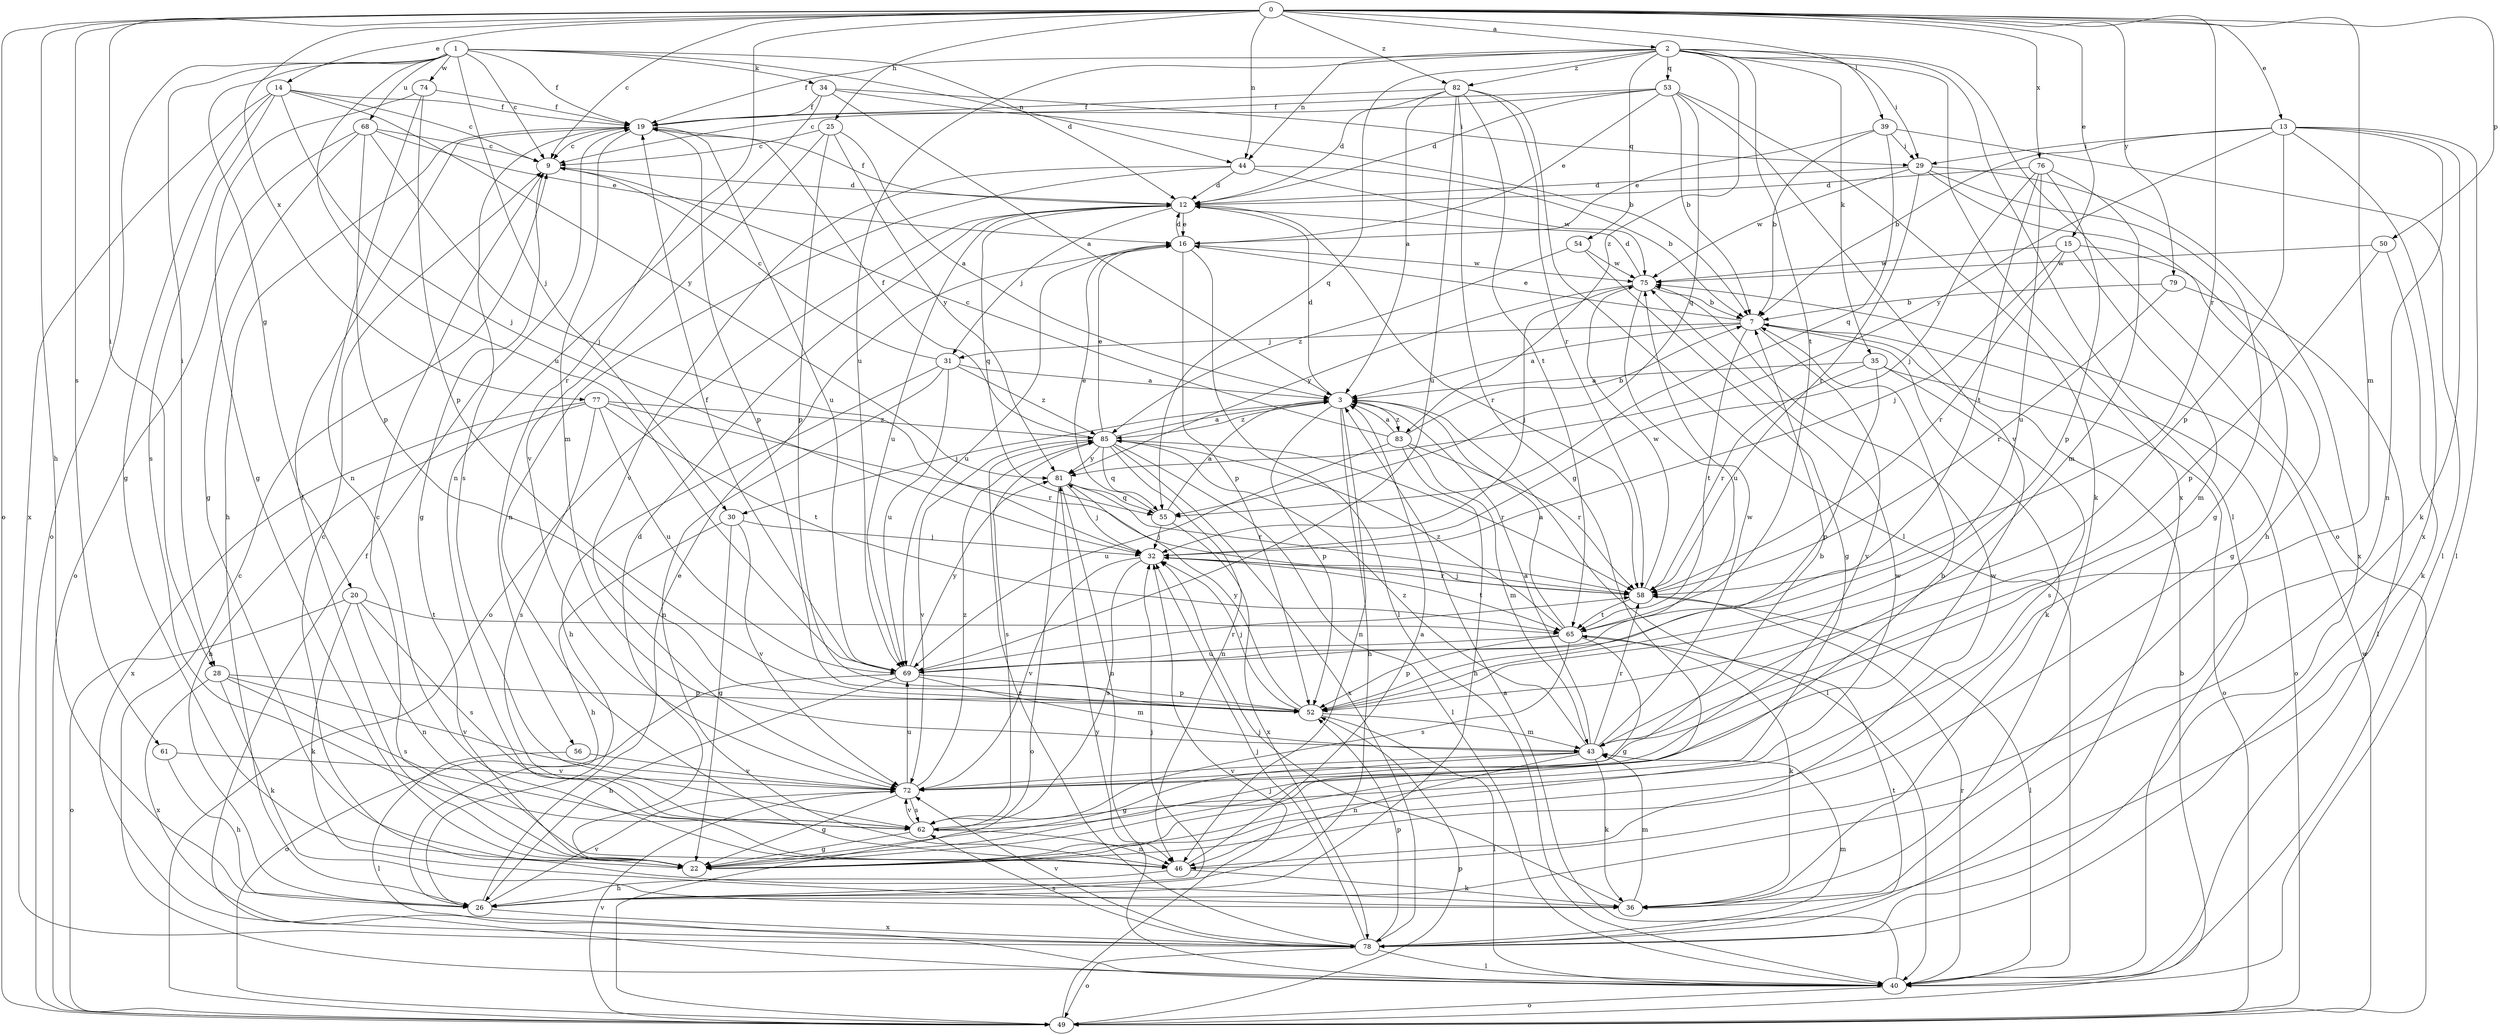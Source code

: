strict digraph  {
0;
1;
2;
3;
7;
9;
12;
13;
14;
15;
16;
19;
20;
22;
25;
26;
28;
29;
30;
31;
32;
34;
35;
36;
39;
40;
43;
44;
46;
49;
50;
52;
53;
54;
55;
56;
58;
61;
62;
65;
68;
69;
72;
74;
75;
76;
77;
78;
79;
81;
82;
83;
85;
0 -> 2  [label=a];
0 -> 9  [label=c];
0 -> 13  [label=e];
0 -> 14  [label=e];
0 -> 15  [label=e];
0 -> 25  [label=h];
0 -> 26  [label=h];
0 -> 28  [label=i];
0 -> 39  [label=l];
0 -> 43  [label=m];
0 -> 44  [label=n];
0 -> 49  [label=o];
0 -> 50  [label=p];
0 -> 56  [label=r];
0 -> 58  [label=r];
0 -> 61  [label=s];
0 -> 76  [label=x];
0 -> 77  [label=x];
0 -> 79  [label=y];
0 -> 82  [label=z];
1 -> 9  [label=c];
1 -> 12  [label=d];
1 -> 19  [label=f];
1 -> 20  [label=g];
1 -> 28  [label=i];
1 -> 30  [label=j];
1 -> 34  [label=k];
1 -> 44  [label=n];
1 -> 49  [label=o];
1 -> 68  [label=u];
1 -> 69  [label=u];
1 -> 74  [label=w];
2 -> 19  [label=f];
2 -> 29  [label=i];
2 -> 35  [label=k];
2 -> 40  [label=l];
2 -> 44  [label=n];
2 -> 49  [label=o];
2 -> 53  [label=q];
2 -> 54  [label=q];
2 -> 55  [label=q];
2 -> 65  [label=t];
2 -> 69  [label=u];
2 -> 78  [label=x];
2 -> 82  [label=z];
2 -> 83  [label=z];
3 -> 12  [label=d];
3 -> 26  [label=h];
3 -> 30  [label=j];
3 -> 40  [label=l];
3 -> 46  [label=n];
3 -> 52  [label=p];
3 -> 83  [label=z];
3 -> 85  [label=z];
7 -> 3  [label=a];
7 -> 16  [label=e];
7 -> 31  [label=j];
7 -> 36  [label=k];
7 -> 49  [label=o];
7 -> 65  [label=t];
7 -> 72  [label=v];
9 -> 12  [label=d];
9 -> 22  [label=g];
12 -> 16  [label=e];
12 -> 19  [label=f];
12 -> 31  [label=j];
12 -> 49  [label=o];
12 -> 55  [label=q];
12 -> 58  [label=r];
12 -> 69  [label=u];
13 -> 7  [label=b];
13 -> 29  [label=i];
13 -> 36  [label=k];
13 -> 40  [label=l];
13 -> 46  [label=n];
13 -> 52  [label=p];
13 -> 78  [label=x];
13 -> 81  [label=y];
14 -> 9  [label=c];
14 -> 19  [label=f];
14 -> 22  [label=g];
14 -> 32  [label=j];
14 -> 62  [label=s];
14 -> 78  [label=x];
14 -> 81  [label=y];
15 -> 22  [label=g];
15 -> 32  [label=j];
15 -> 43  [label=m];
15 -> 58  [label=r];
15 -> 75  [label=w];
16 -> 12  [label=d];
16 -> 40  [label=l];
16 -> 52  [label=p];
16 -> 69  [label=u];
16 -> 75  [label=w];
19 -> 9  [label=c];
19 -> 26  [label=h];
19 -> 43  [label=m];
19 -> 52  [label=p];
19 -> 62  [label=s];
19 -> 69  [label=u];
20 -> 36  [label=k];
20 -> 46  [label=n];
20 -> 49  [label=o];
20 -> 62  [label=s];
20 -> 65  [label=t];
22 -> 9  [label=c];
22 -> 12  [label=d];
22 -> 19  [label=f];
22 -> 75  [label=w];
25 -> 3  [label=a];
25 -> 9  [label=c];
25 -> 52  [label=p];
25 -> 72  [label=v];
25 -> 81  [label=y];
26 -> 16  [label=e];
26 -> 32  [label=j];
26 -> 72  [label=v];
26 -> 78  [label=x];
28 -> 36  [label=k];
28 -> 52  [label=p];
28 -> 62  [label=s];
28 -> 72  [label=v];
28 -> 78  [label=x];
29 -> 12  [label=d];
29 -> 22  [label=g];
29 -> 26  [label=h];
29 -> 58  [label=r];
29 -> 75  [label=w];
29 -> 78  [label=x];
30 -> 22  [label=g];
30 -> 26  [label=h];
30 -> 32  [label=j];
30 -> 72  [label=v];
31 -> 3  [label=a];
31 -> 9  [label=c];
31 -> 26  [label=h];
31 -> 46  [label=n];
31 -> 69  [label=u];
31 -> 85  [label=z];
32 -> 58  [label=r];
32 -> 62  [label=s];
32 -> 65  [label=t];
32 -> 72  [label=v];
34 -> 3  [label=a];
34 -> 7  [label=b];
34 -> 19  [label=f];
34 -> 29  [label=i];
34 -> 46  [label=n];
35 -> 3  [label=a];
35 -> 49  [label=o];
35 -> 52  [label=p];
35 -> 58  [label=r];
35 -> 62  [label=s];
36 -> 9  [label=c];
36 -> 32  [label=j];
36 -> 43  [label=m];
39 -> 7  [label=b];
39 -> 16  [label=e];
39 -> 29  [label=i];
39 -> 40  [label=l];
39 -> 55  [label=q];
40 -> 3  [label=a];
40 -> 9  [label=c];
40 -> 19  [label=f];
40 -> 49  [label=o];
40 -> 58  [label=r];
40 -> 81  [label=y];
43 -> 3  [label=a];
43 -> 22  [label=g];
43 -> 36  [label=k];
43 -> 46  [label=n];
43 -> 58  [label=r];
43 -> 72  [label=v];
43 -> 75  [label=w];
43 -> 85  [label=z];
44 -> 7  [label=b];
44 -> 12  [label=d];
44 -> 46  [label=n];
44 -> 72  [label=v];
44 -> 75  [label=w];
46 -> 3  [label=a];
46 -> 26  [label=h];
46 -> 36  [label=k];
46 -> 75  [label=w];
49 -> 7  [label=b];
49 -> 32  [label=j];
49 -> 52  [label=p];
49 -> 72  [label=v];
49 -> 75  [label=w];
50 -> 36  [label=k];
50 -> 52  [label=p];
50 -> 75  [label=w];
52 -> 32  [label=j];
52 -> 40  [label=l];
52 -> 43  [label=m];
52 -> 81  [label=y];
53 -> 7  [label=b];
53 -> 9  [label=c];
53 -> 12  [label=d];
53 -> 16  [label=e];
53 -> 19  [label=f];
53 -> 36  [label=k];
53 -> 55  [label=q];
53 -> 72  [label=v];
54 -> 22  [label=g];
54 -> 75  [label=w];
54 -> 85  [label=z];
55 -> 3  [label=a];
55 -> 16  [label=e];
55 -> 32  [label=j];
55 -> 78  [label=x];
56 -> 40  [label=l];
56 -> 72  [label=v];
58 -> 32  [label=j];
58 -> 40  [label=l];
58 -> 65  [label=t];
58 -> 75  [label=w];
61 -> 26  [label=h];
61 -> 72  [label=v];
62 -> 7  [label=b];
62 -> 22  [label=g];
62 -> 46  [label=n];
62 -> 72  [label=v];
65 -> 3  [label=a];
65 -> 22  [label=g];
65 -> 36  [label=k];
65 -> 52  [label=p];
65 -> 62  [label=s];
65 -> 69  [label=u];
65 -> 85  [label=z];
68 -> 9  [label=c];
68 -> 16  [label=e];
68 -> 22  [label=g];
68 -> 32  [label=j];
68 -> 49  [label=o];
68 -> 52  [label=p];
69 -> 19  [label=f];
69 -> 26  [label=h];
69 -> 43  [label=m];
69 -> 49  [label=o];
69 -> 52  [label=p];
69 -> 58  [label=r];
69 -> 81  [label=y];
72 -> 7  [label=b];
72 -> 22  [label=g];
72 -> 62  [label=s];
72 -> 69  [label=u];
72 -> 85  [label=z];
74 -> 19  [label=f];
74 -> 22  [label=g];
74 -> 46  [label=n];
74 -> 52  [label=p];
75 -> 7  [label=b];
75 -> 12  [label=d];
75 -> 32  [label=j];
75 -> 69  [label=u];
75 -> 81  [label=y];
76 -> 12  [label=d];
76 -> 32  [label=j];
76 -> 43  [label=m];
76 -> 52  [label=p];
76 -> 65  [label=t];
76 -> 69  [label=u];
77 -> 26  [label=h];
77 -> 58  [label=r];
77 -> 62  [label=s];
77 -> 65  [label=t];
77 -> 69  [label=u];
77 -> 78  [label=x];
77 -> 85  [label=z];
78 -> 32  [label=j];
78 -> 40  [label=l];
78 -> 43  [label=m];
78 -> 49  [label=o];
78 -> 52  [label=p];
78 -> 62  [label=s];
78 -> 65  [label=t];
78 -> 72  [label=v];
78 -> 85  [label=z];
79 -> 7  [label=b];
79 -> 40  [label=l];
79 -> 58  [label=r];
81 -> 32  [label=j];
81 -> 46  [label=n];
81 -> 49  [label=o];
81 -> 55  [label=q];
81 -> 58  [label=r];
82 -> 3  [label=a];
82 -> 12  [label=d];
82 -> 19  [label=f];
82 -> 22  [label=g];
82 -> 40  [label=l];
82 -> 58  [label=r];
82 -> 65  [label=t];
82 -> 69  [label=u];
83 -> 3  [label=a];
83 -> 7  [label=b];
83 -> 9  [label=c];
83 -> 26  [label=h];
83 -> 43  [label=m];
83 -> 58  [label=r];
83 -> 69  [label=u];
85 -> 3  [label=a];
85 -> 16  [label=e];
85 -> 19  [label=f];
85 -> 40  [label=l];
85 -> 46  [label=n];
85 -> 55  [label=q];
85 -> 58  [label=r];
85 -> 62  [label=s];
85 -> 72  [label=v];
85 -> 78  [label=x];
85 -> 81  [label=y];
}
